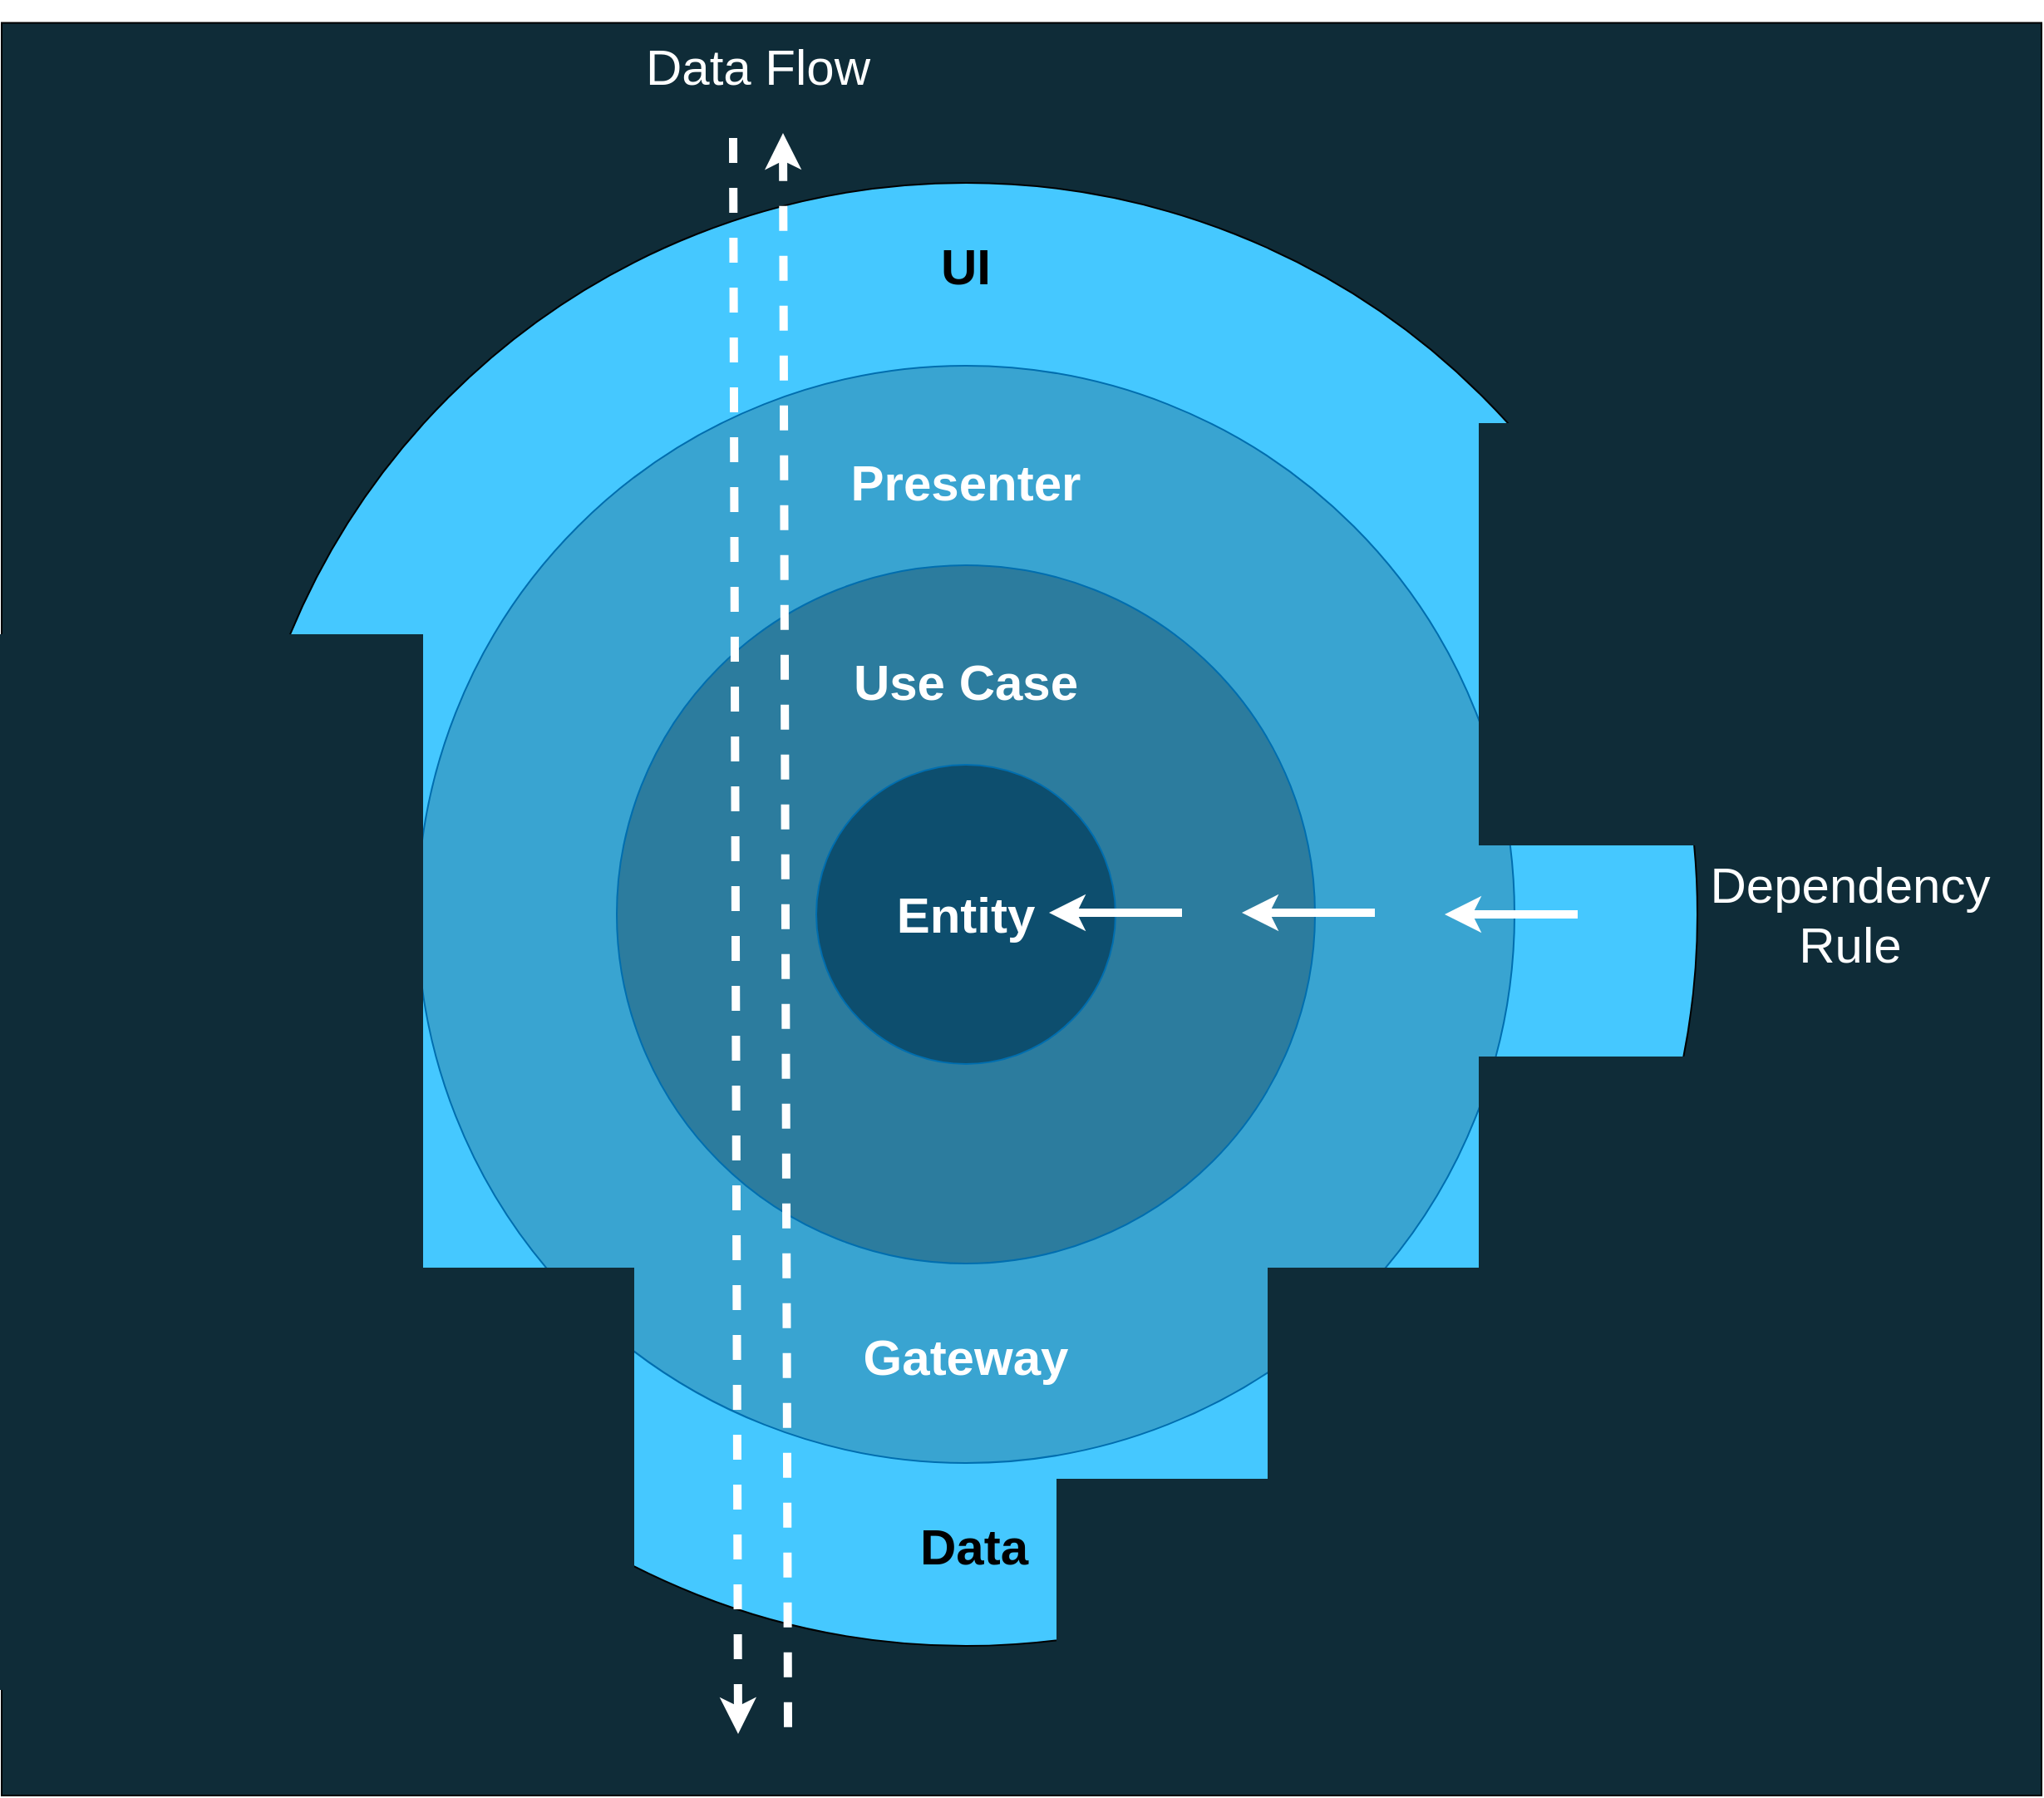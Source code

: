 <mxfile version="13.0.3" type="device"><diagram name="Page-1" id="b5b7bab2-c9e2-2cf4-8b2a-24fd1a2a6d21"><mxGraphModel dx="5325" dy="2813" grid="1" gridSize="10" guides="1" tooltips="1" connect="1" arrows="1" fold="1" page="1" pageScale="1" pageWidth="827" pageHeight="1169" background="#ffffff" math="0" shadow="0"><root><mxCell id="0"/><mxCell id="1" parent="0"/><mxCell id="crDRbli0xWPwZ9U8P9Jx-28" value="" style="rounded=0;whiteSpace=wrap;html=1;fillColor=#0F2C38;fontSize=30;fontColor=#FFFFFF;" vertex="1" parent="1"><mxGeometry x="-2300" y="-506.25" width="1227" height="1066.25" as="geometry"/></mxCell><mxCell id="crDRbli0xWPwZ9U8P9Jx-9" value="" style="ellipse;whiteSpace=wrap;html=1;aspect=fixed;fillColor=#45C8FF;fontSize=30;labelPosition=center;verticalLabelPosition=top;align=center;verticalAlign=bottom;" vertex="1" parent="1"><mxGeometry x="-2160" y="-410" width="880" height="880" as="geometry"/></mxCell><mxCell id="crDRbli0xWPwZ9U8P9Jx-5" value="" style="ellipse;whiteSpace=wrap;html=1;aspect=fixed;fillColor=#39A4D1;fontSize=30;labelPosition=center;verticalLabelPosition=top;align=center;verticalAlign=bottom;fontStyle=0;strokeColor=#006EAF;fontColor=#ffffff;" vertex="1" parent="1"><mxGeometry x="-2050" y="-300" width="660" height="660" as="geometry"/></mxCell><mxCell id="crDRbli0xWPwZ9U8P9Jx-3" value="" style="ellipse;whiteSpace=wrap;html=1;aspect=fixed;fillColor=#2C7C9E;fontSize=30;labelPosition=center;verticalLabelPosition=top;align=center;verticalAlign=bottom;strokeColor=#006EAF;fontColor=#ffffff;" vertex="1" parent="1"><mxGeometry x="-1930" y="-180" width="420" height="420" as="geometry"/></mxCell><mxCell id="crDRbli0xWPwZ9U8P9Jx-2" value="Entity" style="ellipse;whiteSpace=wrap;html=1;aspect=fixed;fillColor=#0D4E6E;fontSize=30;fontStyle=1;strokeColor=#006EAF;fontColor=#ffffff;" vertex="1" parent="1"><mxGeometry x="-1810" y="-60" width="180" height="180" as="geometry"/></mxCell><mxCell id="crDRbli0xWPwZ9U8P9Jx-4" value="Use Case" style="text;html=1;strokeColor=none;fillColor=none;align=center;verticalAlign=middle;whiteSpace=wrap;rounded=0;fontSize=30;fontStyle=1;fontColor=#FFFFFF;" vertex="1" parent="1"><mxGeometry x="-1805" y="-150" width="170" height="80" as="geometry"/></mxCell><mxCell id="crDRbli0xWPwZ9U8P9Jx-6" value="Presenter" style="text;html=1;strokeColor=none;fillColor=none;align=center;verticalAlign=middle;whiteSpace=wrap;rounded=0;fontSize=30;fontStyle=1;fontColor=#FFFFFF;" vertex="1" parent="1"><mxGeometry x="-1805" y="-270" width="170" height="80" as="geometry"/></mxCell><mxCell id="crDRbli0xWPwZ9U8P9Jx-7" value="Gateway" style="text;html=1;strokeColor=none;fillColor=none;align=center;verticalAlign=middle;whiteSpace=wrap;rounded=0;fontSize=30;fontStyle=1;fontColor=#FFFFFF;" vertex="1" parent="1"><mxGeometry x="-1805" y="256" width="170" height="80" as="geometry"/></mxCell><mxCell id="crDRbli0xWPwZ9U8P9Jx-10" value="Data" style="text;html=1;strokeColor=none;fillColor=none;align=center;verticalAlign=middle;whiteSpace=wrap;rounded=0;fontSize=30;fontStyle=1" vertex="1" parent="1"><mxGeometry x="-1800" y="370" width="170" height="80" as="geometry"/></mxCell><mxCell id="crDRbli0xWPwZ9U8P9Jx-11" value="UI" style="text;html=1;strokeColor=none;fillColor=none;align=center;verticalAlign=middle;whiteSpace=wrap;rounded=0;fontSize=30;fontStyle=1" vertex="1" parent="1"><mxGeometry x="-1805" y="-400" width="170" height="80" as="geometry"/></mxCell><mxCell id="crDRbli0xWPwZ9U8P9Jx-15" value="" style="endArrow=classic;html=1;fontSize=30;endFill=1;strokeWidth=5;strokeColor=#FFFFFF;" edge="1" parent="1"><mxGeometry width="50" height="50" relative="1" as="geometry"><mxPoint x="-1590" y="29" as="sourcePoint"/><mxPoint x="-1670" y="29" as="targetPoint"/></mxGeometry></mxCell><mxCell id="crDRbli0xWPwZ9U8P9Jx-18" value="" style="endArrow=classic;html=1;fontSize=30;endFill=1;strokeWidth=5;strokeColor=#FFFFFF;" edge="1" parent="1"><mxGeometry width="50" height="50" relative="1" as="geometry"><mxPoint x="-1474" y="29" as="sourcePoint"/><mxPoint x="-1554" y="29" as="targetPoint"/></mxGeometry></mxCell><mxCell id="crDRbli0xWPwZ9U8P9Jx-19" value="" style="endArrow=classic;html=1;fontSize=30;endFill=1;strokeWidth=5;strokeColor=#FFFFFF;" edge="1" parent="1"><mxGeometry width="50" height="50" relative="1" as="geometry"><mxPoint x="-1352" y="30" as="sourcePoint"/><mxPoint x="-1432" y="30" as="targetPoint"/></mxGeometry></mxCell><mxCell id="crDRbli0xWPwZ9U8P9Jx-22" value="Dependency Rule" style="text;html=1;strokeColor=none;fillColor=none;align=center;verticalAlign=middle;whiteSpace=wrap;rounded=0;fontSize=30;fontStyle=0;fontColor=#FFFFFF;" vertex="1" parent="1"><mxGeometry x="-1303" y="-10" width="230" height="80" as="geometry"/></mxCell><mxCell id="crDRbli0xWPwZ9U8P9Jx-24" value="" style="endArrow=none;html=1;strokeColor=#FFFFFF;strokeWidth=5;fontSize=30;fontColor=#FFFFFF;dashed=1;startArrow=classic;startFill=0;endFill=0;" edge="1" parent="1"><mxGeometry width="50" height="50" relative="1" as="geometry"><mxPoint x="-1830" y="-440" as="sourcePoint"/><mxPoint x="-1827" y="520" as="targetPoint"/></mxGeometry></mxCell><mxCell id="crDRbli0xWPwZ9U8P9Jx-25" value="" style="endArrow=classic;html=1;strokeColor=#FFFFFF;strokeWidth=5;fontSize=30;fontColor=#FFFFFF;dashed=1;endFill=0;startArrow=none;startFill=0;" edge="1" parent="1"><mxGeometry width="50" height="50" relative="1" as="geometry"><mxPoint x="-1860" y="-437" as="sourcePoint"/><mxPoint x="-1857" y="523" as="targetPoint"/></mxGeometry></mxCell><mxCell id="crDRbli0xWPwZ9U8P9Jx-26" value="Data Flow" style="text;html=1;strokeColor=none;fillColor=none;align=center;verticalAlign=middle;whiteSpace=wrap;rounded=0;fontSize=30;fontStyle=0;fontColor=#FFFFFF;" vertex="1" parent="1"><mxGeometry x="-1930" y="-520" width="170" height="80" as="geometry"/></mxCell></root></mxGraphModel></diagram></mxfile>